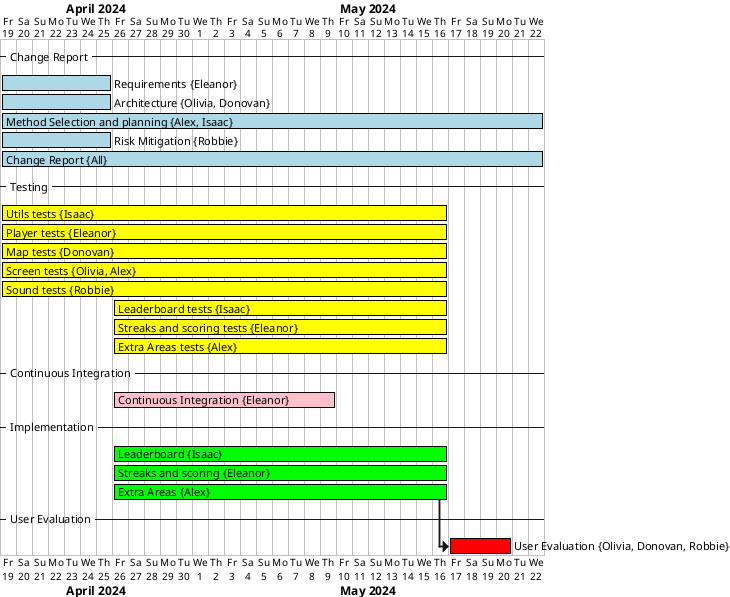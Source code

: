 @startgantt
hide resources footbox
-- Change Report --
[Requirements] on {Eleanor} lasts 7 days
[Architecture] on {Olivia, Donovan} lasts 7 days
[Method Selection and planning] on {Alex, Isaac} lasts 34 days
[Risk Mitigation] on {Robbie} lasts 7 days
[Change Report] on {All} lasts 34 days
-- Testing --
[Utils tests] on {Isaac} lasts 28 days
[Player tests] on {Eleanor} lasts 28 days
[Map tests] on {Donovan} lasts 28 days
[Screen tests] on {Olivia, Alex} lasts 28 days
[Sound tests] on {Robbie} lasts 28 days
[Leaderboard tests] on {Isaac} lasts 21 days
[Streaks and scoring tests] on {Eleanor} lasts 21 days
[Extra Areas tests] on {Alex} lasts 21 days
-- Continuous Integration --
[Continuous Integration] on {Eleanor} lasts 14 days
-- Implementation --
[Leaderboard] on {Isaac} lasts 21 days
[Streaks and scoring] on {Eleanor} lasts 21 days
[Extra Areas] on {Alex} lasts 21 days
-- User Evaluation --
then [User Evaluation] on {Olivia, Donovan, Robbie} lasts 4 days

[Requirements] is colored in LightBlue/Black
[Architecture] is colored in LightBlue/Black
[Method Selection and planning] is colored in LightBlue/Black
[Risk Mitigation] is colored in LightBlue/Black
[Change Report] is colored in LightBlue/Black

[Utils tests] is colored in Yellow/Black
[Player tests] is colored in Yellow/Black
[Map tests] is colored in Yellow/Black
[Screen tests] is colored in Yellow/Black
[Sound tests] is colored in Yellow/Black
[Leaderboard tests] is colored in Yellow/Black
[Streaks and scoring tests] is colored in Yellow/Black
[Extra Areas tests] is colored in Yellow/Black

[Continuous Integration] is colored in Pink/Black

[Leaderboard] is colored in Lime/Black
[Streaks and scoring] is colored in Lime/Black
[Extra Areas] is colored in Lime/Black

[User Evaluation] is coloured in Red/Black

Project starts 2024-04-19

[Requirements] starts 2024-04-19
[Architecture] starts 2024-04-19
[Method Selection and planning] starts 2024-04-19
[Risk Mitigation] starts 2024-04-19
[Change Report] starts 2024-04-19

[Utils tests] starts 2024-04-19
[Player tests] starts 2024-04-19
[Map tests] starts 2024-04-19
[Screen tests] starts 2024-04-19
[Sound tests] starts 2024-04-19
[Leaderboard tests] starts 2024-04-26
[Streaks and scoring tests] starts 2024-04-26
[Extra Areas tests] starts 2024-04-26

[Continuous Integration] starts at 2024-04-26

[Leaderboard] starts at 2024-04-26
[Streaks and scoring] starts at 2024-04-26
[Extra Areas] starts at 2024-04-26

[User Evaluation] starts at [Extra Areas]'s end
@endgantt